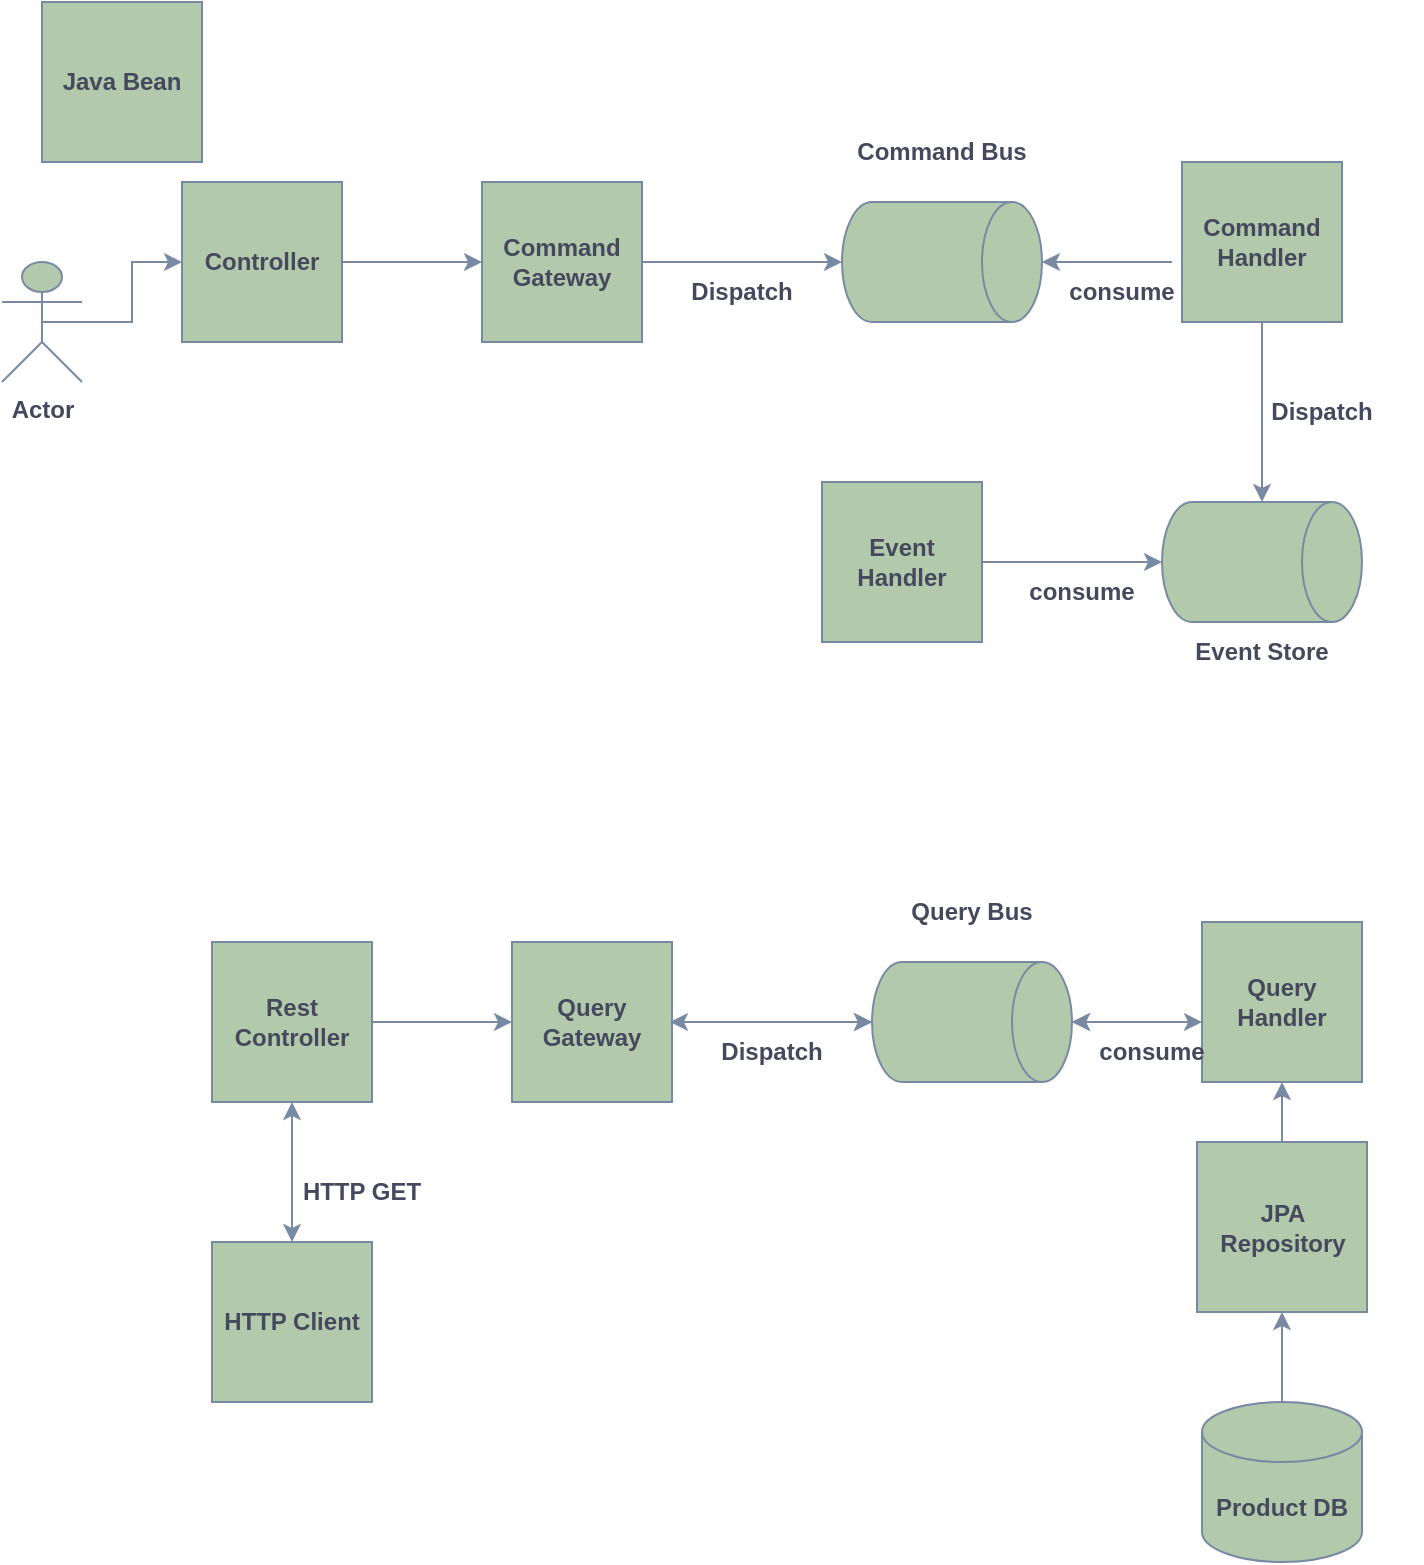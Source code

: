 <mxfile version="21.6.8" type="github">
  <diagram name="Page-1" id="UylE4nt9vGS-XkBwLtvB">
    <mxGraphModel dx="1306" dy="744" grid="1" gridSize="10" guides="1" tooltips="1" connect="1" arrows="1" fold="1" page="1" pageScale="1" pageWidth="827" pageHeight="1169" math="0" shadow="0">
      <root>
        <mxCell id="0" />
        <mxCell id="1" parent="0" />
        <mxCell id="0-XJ6ZV1Iwe7BIil74GJ-9" style="edgeStyle=orthogonalEdgeStyle;rounded=0;orthogonalLoop=1;jettySize=auto;html=1;exitX=-0.062;exitY=0.625;exitDx=0;exitDy=0;exitPerimeter=0;labelBackgroundColor=none;strokeColor=#788AA3;fontColor=default;fontStyle=1" parent="1" source="0-XJ6ZV1Iwe7BIil74GJ-8" target="0-XJ6ZV1Iwe7BIil74GJ-5" edge="1">
          <mxGeometry relative="1" as="geometry" />
        </mxCell>
        <mxCell id="bytqDrpdBHM-UTYLoQuf-11" style="edgeStyle=orthogonalEdgeStyle;rounded=0;orthogonalLoop=1;jettySize=auto;html=1;entryX=0;entryY=0.5;entryDx=0;entryDy=0;labelBackgroundColor=none;strokeColor=#788AA3;fontColor=default;fontStyle=1" parent="1" source="bytqDrpdBHM-UTYLoQuf-1" target="0-XJ6ZV1Iwe7BIil74GJ-4" edge="1">
          <mxGeometry relative="1" as="geometry">
            <mxPoint x="290" y="180" as="targetPoint" />
          </mxGeometry>
        </mxCell>
        <mxCell id="bytqDrpdBHM-UTYLoQuf-1" value="Controller" style="whiteSpace=wrap;html=1;aspect=fixed;labelBackgroundColor=none;fillColor=#B2C9AB;strokeColor=#788AA3;fontColor=#46495D;fontStyle=1" parent="1" vertex="1">
          <mxGeometry x="120" y="140" width="80" height="80" as="geometry" />
        </mxCell>
        <mxCell id="0-XJ6ZV1Iwe7BIil74GJ-1" value="Java Bean&lt;br&gt;" style="whiteSpace=wrap;html=1;aspect=fixed;labelBackgroundColor=none;fillColor=#B2C9AB;strokeColor=#788AA3;fontColor=#46495D;fontStyle=1" parent="1" vertex="1">
          <mxGeometry x="50" y="50" width="80" height="80" as="geometry" />
        </mxCell>
        <mxCell id="0-XJ6ZV1Iwe7BIil74GJ-3" style="edgeStyle=orthogonalEdgeStyle;rounded=0;orthogonalLoop=1;jettySize=auto;html=1;entryX=0;entryY=0.5;entryDx=0;entryDy=0;exitX=0.5;exitY=0.5;exitDx=0;exitDy=0;exitPerimeter=0;labelBackgroundColor=none;strokeColor=#788AA3;fontColor=default;fontStyle=1" parent="1" source="0-XJ6ZV1Iwe7BIil74GJ-2" target="bytqDrpdBHM-UTYLoQuf-1" edge="1">
          <mxGeometry relative="1" as="geometry" />
        </mxCell>
        <mxCell id="0-XJ6ZV1Iwe7BIil74GJ-2" value="Actor" style="shape=umlActor;verticalLabelPosition=bottom;verticalAlign=top;html=1;outlineConnect=0;labelBackgroundColor=none;fillColor=#B2C9AB;strokeColor=#788AA3;fontColor=#46495D;fontStyle=1" parent="1" vertex="1">
          <mxGeometry x="30" y="180" width="40" height="60" as="geometry" />
        </mxCell>
        <mxCell id="0-XJ6ZV1Iwe7BIil74GJ-7" style="edgeStyle=orthogonalEdgeStyle;rounded=0;orthogonalLoop=1;jettySize=auto;html=1;entryX=0.5;entryY=1;entryDx=0;entryDy=0;entryPerimeter=0;labelBackgroundColor=none;strokeColor=#788AA3;fontColor=default;fontStyle=1" parent="1" source="0-XJ6ZV1Iwe7BIil74GJ-4" target="0-XJ6ZV1Iwe7BIil74GJ-5" edge="1">
          <mxGeometry relative="1" as="geometry" />
        </mxCell>
        <mxCell id="0-XJ6ZV1Iwe7BIil74GJ-4" value="Command Gateway" style="whiteSpace=wrap;html=1;aspect=fixed;labelBackgroundColor=none;fillColor=#B2C9AB;strokeColor=#788AA3;fontColor=#46495D;fontStyle=1" parent="1" vertex="1">
          <mxGeometry x="270" y="140" width="80" height="80" as="geometry" />
        </mxCell>
        <mxCell id="0-XJ6ZV1Iwe7BIil74GJ-5" value="" style="shape=cylinder3;whiteSpace=wrap;html=1;boundedLbl=1;backgroundOutline=1;size=15;rotation=90;labelBackgroundColor=none;fillColor=#B2C9AB;strokeColor=#788AA3;fontColor=#46495D;fontStyle=1" parent="1" vertex="1">
          <mxGeometry x="470" y="130" width="60" height="100" as="geometry" />
        </mxCell>
        <mxCell id="0-XJ6ZV1Iwe7BIil74GJ-6" value="Command Bus" style="text;html=1;strokeColor=none;fillColor=none;align=center;verticalAlign=middle;whiteSpace=wrap;rounded=0;labelBackgroundColor=none;fontColor=#46495D;fontStyle=1" parent="1" vertex="1">
          <mxGeometry x="450" y="110" width="100" height="30" as="geometry" />
        </mxCell>
        <mxCell id="0-XJ6ZV1Iwe7BIil74GJ-13" style="edgeStyle=orthogonalEdgeStyle;rounded=0;orthogonalLoop=1;jettySize=auto;html=1;entryX=0;entryY=0.5;entryDx=0;entryDy=0;entryPerimeter=0;labelBackgroundColor=none;strokeColor=#788AA3;fontColor=default;fontStyle=1" parent="1" source="0-XJ6ZV1Iwe7BIil74GJ-8" target="0-XJ6ZV1Iwe7BIil74GJ-12" edge="1">
          <mxGeometry relative="1" as="geometry" />
        </mxCell>
        <mxCell id="0-XJ6ZV1Iwe7BIil74GJ-8" value="Command Handler" style="whiteSpace=wrap;html=1;aspect=fixed;labelBackgroundColor=none;fillColor=#B2C9AB;strokeColor=#788AA3;fontColor=#46495D;fontStyle=1" parent="1" vertex="1">
          <mxGeometry x="620" y="130" width="80" height="80" as="geometry" />
        </mxCell>
        <mxCell id="0-XJ6ZV1Iwe7BIil74GJ-10" value="Dispatch" style="text;html=1;strokeColor=none;fillColor=none;align=center;verticalAlign=middle;whiteSpace=wrap;rounded=0;labelBackgroundColor=none;fontColor=#46495D;fontStyle=1" parent="1" vertex="1">
          <mxGeometry x="350" y="180" width="100" height="30" as="geometry" />
        </mxCell>
        <mxCell id="0-XJ6ZV1Iwe7BIil74GJ-11" value="consume" style="text;html=1;strokeColor=none;fillColor=none;align=center;verticalAlign=middle;whiteSpace=wrap;rounded=0;labelBackgroundColor=none;fontColor=#46495D;fontStyle=1" parent="1" vertex="1">
          <mxGeometry x="540" y="180" width="100" height="30" as="geometry" />
        </mxCell>
        <mxCell id="0-XJ6ZV1Iwe7BIil74GJ-12" value="" style="shape=cylinder3;whiteSpace=wrap;html=1;boundedLbl=1;backgroundOutline=1;size=15;rotation=90;labelBackgroundColor=none;fillColor=#B2C9AB;strokeColor=#788AA3;fontColor=#46495D;fontStyle=1" parent="1" vertex="1">
          <mxGeometry x="630" y="280" width="60" height="100" as="geometry" />
        </mxCell>
        <mxCell id="0-XJ6ZV1Iwe7BIil74GJ-15" value="" style="edgeStyle=orthogonalEdgeStyle;rounded=0;orthogonalLoop=1;jettySize=auto;html=1;labelBackgroundColor=none;strokeColor=#788AA3;fontColor=default;fontStyle=1" parent="1" source="0-XJ6ZV1Iwe7BIil74GJ-14" target="0-XJ6ZV1Iwe7BIil74GJ-12" edge="1">
          <mxGeometry relative="1" as="geometry" />
        </mxCell>
        <mxCell id="0-XJ6ZV1Iwe7BIil74GJ-14" value="Event &lt;br&gt;Handler" style="whiteSpace=wrap;html=1;aspect=fixed;labelBackgroundColor=none;fillColor=#B2C9AB;strokeColor=#788AA3;fontColor=#46495D;fontStyle=1" parent="1" vertex="1">
          <mxGeometry x="440" y="290" width="80" height="80" as="geometry" />
        </mxCell>
        <mxCell id="0-XJ6ZV1Iwe7BIil74GJ-16" value="Event Store" style="text;html=1;strokeColor=none;fillColor=none;align=center;verticalAlign=middle;whiteSpace=wrap;rounded=0;labelBackgroundColor=none;fontColor=#46495D;fontStyle=1" parent="1" vertex="1">
          <mxGeometry x="610" y="360" width="100" height="30" as="geometry" />
        </mxCell>
        <mxCell id="0-XJ6ZV1Iwe7BIil74GJ-17" value="Dispatch" style="text;html=1;strokeColor=none;fillColor=none;align=center;verticalAlign=middle;whiteSpace=wrap;rounded=0;labelBackgroundColor=none;fontColor=#46495D;fontStyle=1" parent="1" vertex="1">
          <mxGeometry x="640" y="240" width="100" height="30" as="geometry" />
        </mxCell>
        <mxCell id="0-XJ6ZV1Iwe7BIil74GJ-18" value="consume" style="text;html=1;strokeColor=none;fillColor=none;align=center;verticalAlign=middle;whiteSpace=wrap;rounded=0;labelBackgroundColor=none;fontColor=#46495D;fontStyle=1" parent="1" vertex="1">
          <mxGeometry x="520" y="330" width="100" height="30" as="geometry" />
        </mxCell>
        <mxCell id="0-XJ6ZV1Iwe7BIil74GJ-23" style="edgeStyle=orthogonalEdgeStyle;rounded=0;orthogonalLoop=1;jettySize=auto;html=1;exitX=-0.062;exitY=0.625;exitDx=0;exitDy=0;exitPerimeter=0;labelBackgroundColor=none;strokeColor=#788AA3;fontColor=default;fontStyle=1" parent="1" source="0-XJ6ZV1Iwe7BIil74GJ-34" target="0-XJ6ZV1Iwe7BIil74GJ-31" edge="1">
          <mxGeometry relative="1" as="geometry" />
        </mxCell>
        <mxCell id="0-XJ6ZV1Iwe7BIil74GJ-24" style="edgeStyle=orthogonalEdgeStyle;rounded=0;orthogonalLoop=1;jettySize=auto;html=1;entryX=0;entryY=0.5;entryDx=0;entryDy=0;labelBackgroundColor=none;strokeColor=#788AA3;fontColor=default;fontStyle=1" parent="1" source="0-XJ6ZV1Iwe7BIil74GJ-25" target="0-XJ6ZV1Iwe7BIil74GJ-30" edge="1">
          <mxGeometry relative="1" as="geometry">
            <mxPoint x="305" y="560" as="targetPoint" />
          </mxGeometry>
        </mxCell>
        <mxCell id="0-XJ6ZV1Iwe7BIil74GJ-25" value="Rest&lt;br&gt;Controller" style="whiteSpace=wrap;html=1;aspect=fixed;labelBackgroundColor=none;fillColor=#B2C9AB;strokeColor=#788AA3;fontColor=#46495D;fontStyle=1" parent="1" vertex="1">
          <mxGeometry x="135" y="520" width="80" height="80" as="geometry" />
        </mxCell>
        <mxCell id="0-XJ6ZV1Iwe7BIil74GJ-29" style="edgeStyle=orthogonalEdgeStyle;rounded=0;orthogonalLoop=1;jettySize=auto;html=1;entryX=0.5;entryY=1;entryDx=0;entryDy=0;entryPerimeter=0;labelBackgroundColor=none;strokeColor=#788AA3;fontColor=default;fontStyle=1" parent="1" source="0-XJ6ZV1Iwe7BIil74GJ-30" target="0-XJ6ZV1Iwe7BIil74GJ-31" edge="1">
          <mxGeometry relative="1" as="geometry" />
        </mxCell>
        <mxCell id="0-XJ6ZV1Iwe7BIil74GJ-30" value="Query Gateway" style="whiteSpace=wrap;html=1;aspect=fixed;labelBackgroundColor=none;fillColor=#B2C9AB;strokeColor=#788AA3;fontColor=#46495D;fontStyle=1" parent="1" vertex="1">
          <mxGeometry x="285" y="520" width="80" height="80" as="geometry" />
        </mxCell>
        <mxCell id="0-XJ6ZV1Iwe7BIil74GJ-31" value="" style="shape=cylinder3;whiteSpace=wrap;html=1;boundedLbl=1;backgroundOutline=1;size=15;rotation=90;labelBackgroundColor=none;fillColor=#B2C9AB;strokeColor=#788AA3;fontColor=#46495D;fontStyle=1" parent="1" vertex="1">
          <mxGeometry x="485" y="510" width="60" height="100" as="geometry" />
        </mxCell>
        <mxCell id="0-XJ6ZV1Iwe7BIil74GJ-32" value="Query Bus" style="text;html=1;strokeColor=none;fillColor=none;align=center;verticalAlign=middle;whiteSpace=wrap;rounded=0;labelBackgroundColor=none;fontColor=#46495D;fontStyle=1" parent="1" vertex="1">
          <mxGeometry x="465" y="490" width="100" height="30" as="geometry" />
        </mxCell>
        <mxCell id="0-XJ6ZV1Iwe7BIil74GJ-50" style="edgeStyle=orthogonalEdgeStyle;rounded=0;orthogonalLoop=1;jettySize=auto;html=1;strokeColor=#788AA3;fontColor=#46495D;fillColor=#B2C9AB;exitX=0.5;exitY=0;exitDx=0;exitDy=0;" parent="1" source="0-XJ6ZV1Iwe7BIil74GJ-45" target="0-XJ6ZV1Iwe7BIil74GJ-34" edge="1">
          <mxGeometry relative="1" as="geometry" />
        </mxCell>
        <mxCell id="0-XJ6ZV1Iwe7BIil74GJ-34" value="Query&lt;br&gt;Handler" style="whiteSpace=wrap;html=1;aspect=fixed;labelBackgroundColor=none;fillColor=#B2C9AB;strokeColor=#788AA3;fontColor=#46495D;fontStyle=1" parent="1" vertex="1">
          <mxGeometry x="630" y="510" width="80" height="80" as="geometry" />
        </mxCell>
        <mxCell id="0-XJ6ZV1Iwe7BIil74GJ-35" value="Dispatch" style="text;html=1;strokeColor=none;fillColor=none;align=center;verticalAlign=middle;whiteSpace=wrap;rounded=0;labelBackgroundColor=none;fontColor=#46495D;fontStyle=1" parent="1" vertex="1">
          <mxGeometry x="365" y="560" width="100" height="30" as="geometry" />
        </mxCell>
        <mxCell id="0-XJ6ZV1Iwe7BIil74GJ-36" value="consume" style="text;html=1;strokeColor=none;fillColor=none;align=center;verticalAlign=middle;whiteSpace=wrap;rounded=0;labelBackgroundColor=none;fontColor=#46495D;fontStyle=1" parent="1" vertex="1">
          <mxGeometry x="555" y="560" width="100" height="30" as="geometry" />
        </mxCell>
        <mxCell id="0-XJ6ZV1Iwe7BIil74GJ-55" style="edgeStyle=orthogonalEdgeStyle;rounded=0;orthogonalLoop=1;jettySize=auto;html=1;entryX=0.5;entryY=1;entryDx=0;entryDy=0;strokeColor=#788AA3;fontColor=#46495D;fillColor=#B2C9AB;" parent="1" source="0-XJ6ZV1Iwe7BIil74GJ-37" target="0-XJ6ZV1Iwe7BIil74GJ-45" edge="1">
          <mxGeometry relative="1" as="geometry" />
        </mxCell>
        <mxCell id="0-XJ6ZV1Iwe7BIil74GJ-37" value="Product DB" style="shape=cylinder3;whiteSpace=wrap;html=1;boundedLbl=1;backgroundOutline=1;size=15;rotation=0;labelBackgroundColor=none;fillColor=#B2C9AB;strokeColor=#788AA3;fontColor=#46495D;fontStyle=1" parent="1" vertex="1">
          <mxGeometry x="630" y="750" width="80" height="80" as="geometry" />
        </mxCell>
        <mxCell id="0-XJ6ZV1Iwe7BIil74GJ-45" value="JPA Repository" style="whiteSpace=wrap;html=1;aspect=fixed;labelBackgroundColor=none;fillColor=#B2C9AB;strokeColor=#788AA3;fontColor=#46495D;fontStyle=1" parent="1" vertex="1">
          <mxGeometry x="627.5" y="620" width="85" height="85" as="geometry" />
        </mxCell>
        <mxCell id="0-XJ6ZV1Iwe7BIil74GJ-52" value="" style="endArrow=classic;startArrow=classic;html=1;rounded=0;strokeColor=#788AA3;fontColor=#46495D;fillColor=#B2C9AB;entryX=0.5;entryY=1;entryDx=0;entryDy=0;entryPerimeter=0;" parent="1" target="0-XJ6ZV1Iwe7BIil74GJ-31" edge="1">
          <mxGeometry width="50" height="50" relative="1" as="geometry">
            <mxPoint x="364" y="560" as="sourcePoint" />
            <mxPoint x="414" y="510" as="targetPoint" />
          </mxGeometry>
        </mxCell>
        <mxCell id="0-XJ6ZV1Iwe7BIil74GJ-53" value="" style="endArrow=classic;startArrow=classic;html=1;rounded=0;strokeColor=#788AA3;fontColor=#46495D;fillColor=#B2C9AB;" parent="1" edge="1">
          <mxGeometry width="50" height="50" relative="1" as="geometry">
            <mxPoint x="565" y="560" as="sourcePoint" />
            <mxPoint x="630" y="560" as="targetPoint" />
          </mxGeometry>
        </mxCell>
        <mxCell id="0-XJ6ZV1Iwe7BIil74GJ-56" value="HTTP Client" style="whiteSpace=wrap;html=1;aspect=fixed;labelBackgroundColor=none;fillColor=#B2C9AB;strokeColor=#788AA3;fontColor=#46495D;fontStyle=1" parent="1" vertex="1">
          <mxGeometry x="135" y="670" width="80" height="80" as="geometry" />
        </mxCell>
        <mxCell id="0-XJ6ZV1Iwe7BIil74GJ-58" value="HTTP GET" style="text;html=1;strokeColor=none;fillColor=none;align=center;verticalAlign=middle;whiteSpace=wrap;rounded=0;labelBackgroundColor=none;fontColor=#46495D;fontStyle=1" parent="1" vertex="1">
          <mxGeometry x="160" y="630" width="100" height="30" as="geometry" />
        </mxCell>
        <mxCell id="0-XJ6ZV1Iwe7BIil74GJ-59" value="" style="endArrow=classic;startArrow=classic;html=1;rounded=0;strokeColor=#788AA3;fontColor=#46495D;fillColor=#B2C9AB;entryX=0.5;entryY=0;entryDx=0;entryDy=0;exitX=0.5;exitY=1;exitDx=0;exitDy=0;" parent="1" source="0-XJ6ZV1Iwe7BIil74GJ-25" target="0-XJ6ZV1Iwe7BIil74GJ-56" edge="1">
          <mxGeometry width="50" height="50" relative="1" as="geometry">
            <mxPoint x="150" y="630" as="sourcePoint" />
            <mxPoint x="251" y="630" as="targetPoint" />
          </mxGeometry>
        </mxCell>
      </root>
    </mxGraphModel>
  </diagram>
</mxfile>
